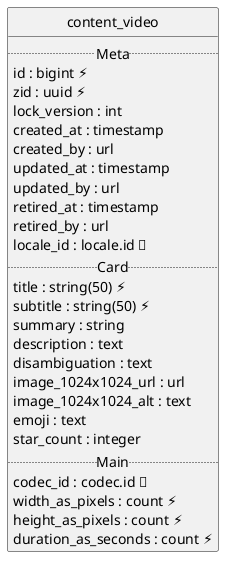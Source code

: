 @startuml uml
skinparam monochrome true
skinparam linetype ortho
hide circle

entity content_video {
  .. Meta ..
  id : bigint ⚡
  zid : uuid ⚡
  lock_version : int
  created_at : timestamp
  created_by : url
  updated_at : timestamp
  updated_by : url
  retired_at : timestamp
  retired_by : url
  locale_id : locale.id 🔑
  .. Card ..
  title : string(50) ⚡
  subtitle : string(50) ⚡
  summary : string
  description : text
  disambiguation : text
  image_1024x1024_url : url
  image_1024x1024_alt : text
  emoji : text
  star_count : integer
  .. Main ..
  codec_id : codec.id 🔑
  width_as_pixels : count ⚡
  height_as_pixels : count ⚡
  duration_as_seconds : count ⚡
}

@enduml
